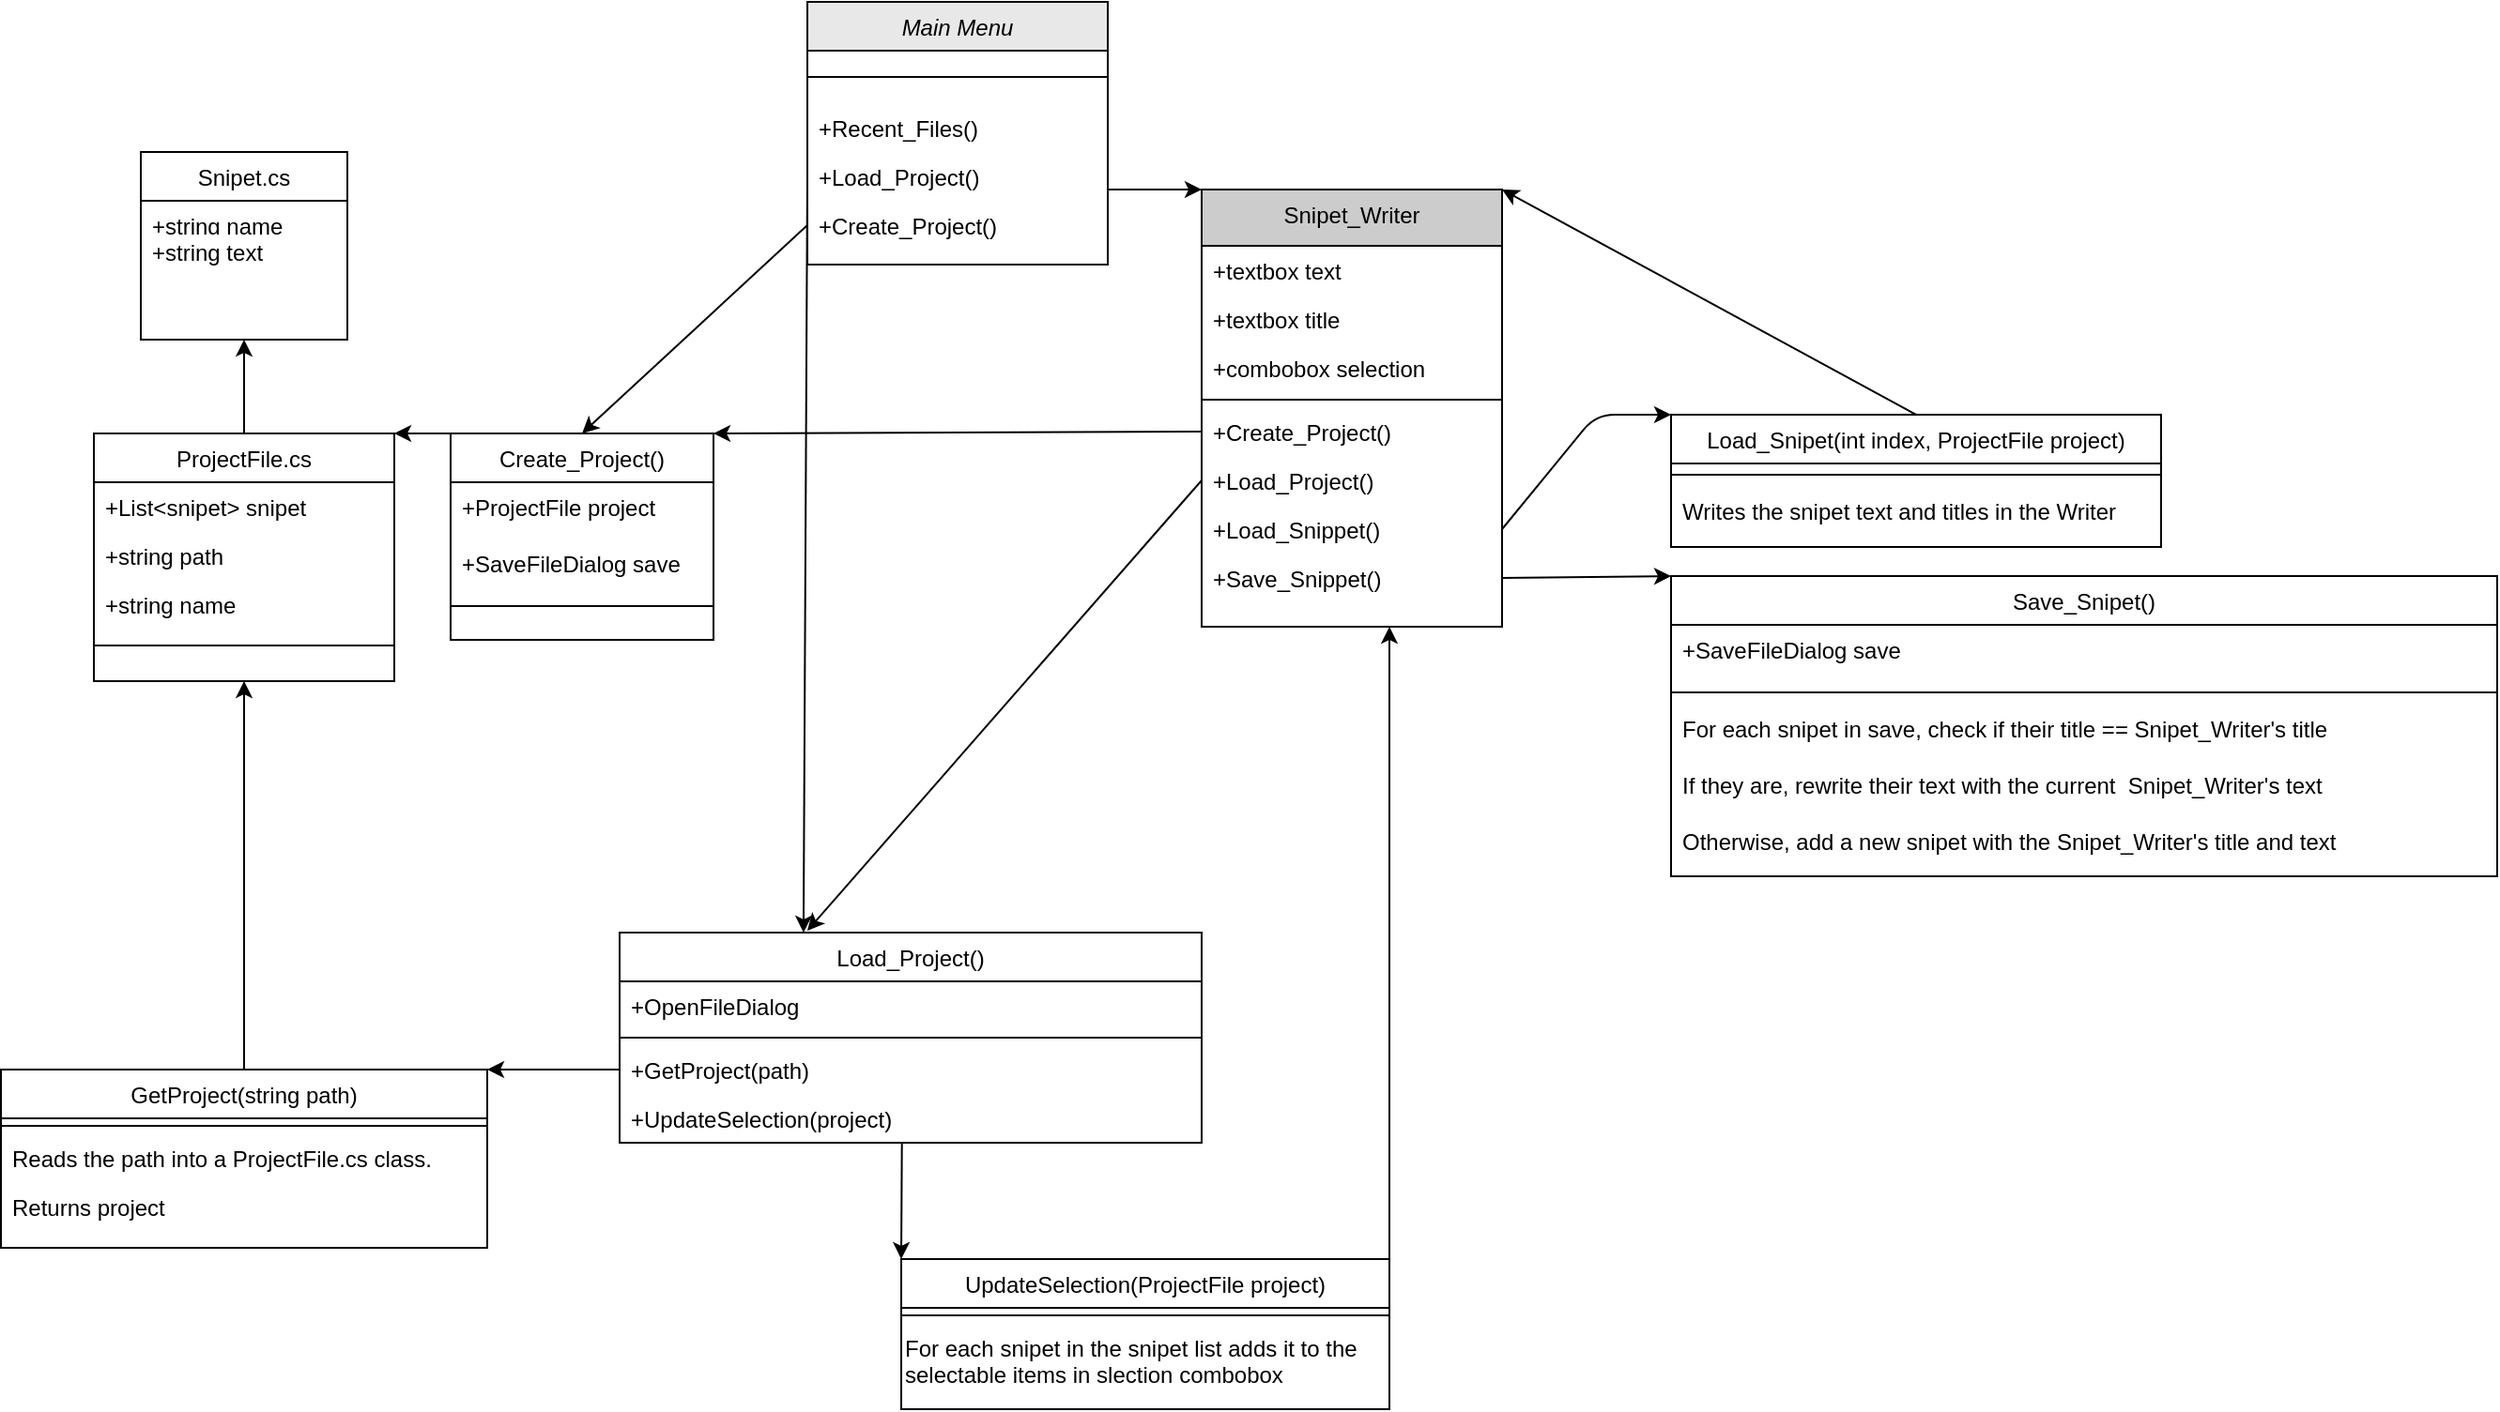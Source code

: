 <mxfile version="13.7.1" type="device"><diagram id="C5RBs43oDa-KdzZeNtuy" name="Page-1"><mxGraphModel dx="2992" dy="931" grid="1" gridSize="10" guides="1" tooltips="1" connect="1" arrows="1" fold="1" page="1" pageScale="1" pageWidth="827" pageHeight="1169" math="0" shadow="0"><root><mxCell id="WIyWlLk6GJQsqaUBKTNV-0"/><mxCell id="WIyWlLk6GJQsqaUBKTNV-1" parent="WIyWlLk6GJQsqaUBKTNV-0"/><mxCell id="Cfbpxn_rySdLisk2RQPL-44" value="" style="endArrow=classic;html=1;entryX=0.5;entryY=1;entryDx=0;entryDy=0;" edge="1" parent="WIyWlLk6GJQsqaUBKTNV-1" source="Cfbpxn_rySdLisk2RQPL-17" target="Cfbpxn_rySdLisk2RQPL-8"><mxGeometry width="50" height="50" relative="1" as="geometry"><mxPoint x="209" y="469" as="sourcePoint"/><mxPoint x="266" y="502" as="targetPoint"/></mxGeometry></mxCell><mxCell id="Cfbpxn_rySdLisk2RQPL-45" value="" style="endArrow=classic;html=1;entryX=1;entryY=0;entryDx=0;entryDy=0;exitX=0;exitY=0.5;exitDx=0;exitDy=0;" edge="1" parent="WIyWlLk6GJQsqaUBKTNV-1" source="zkfFHV4jXpPFQw0GAbJ--8" target="Cfbpxn_rySdLisk2RQPL-48"><mxGeometry width="50" height="50" relative="1" as="geometry"><mxPoint x="60" y="480" as="sourcePoint"/><mxPoint x="330" y="590" as="targetPoint"/></mxGeometry></mxCell><mxCell id="Cfbpxn_rySdLisk2RQPL-56" value="" style="endArrow=classic;html=1;exitX=0;exitY=0.5;exitDx=0;exitDy=0;entryX=0.316;entryY=0;entryDx=0;entryDy=0;entryPerimeter=0;" edge="1" parent="WIyWlLk6GJQsqaUBKTNV-1" source="zkfFHV4jXpPFQw0GAbJ--1" target="zkfFHV4jXpPFQw0GAbJ--6"><mxGeometry width="50" height="50" relative="1" as="geometry"><mxPoint x="160" y="340" as="sourcePoint"/><mxPoint x="270" y="341" as="targetPoint"/></mxGeometry></mxCell><mxCell id="Cfbpxn_rySdLisk2RQPL-57" value="" style="endArrow=classic;html=1;exitX=0;exitY=0.5;exitDx=0;exitDy=0;" edge="1" parent="WIyWlLk6GJQsqaUBKTNV-1" source="Cfbpxn_rySdLisk2RQPL-39"><mxGeometry width="50" height="50" relative="1" as="geometry"><mxPoint x="220" y="213" as="sourcePoint"/><mxPoint x="150" y="515" as="targetPoint"/></mxGeometry></mxCell><mxCell id="Cfbpxn_rySdLisk2RQPL-58" value="" style="endArrow=classic;html=1;entryX=0.5;entryY=1;entryDx=0;entryDy=0;" edge="1" parent="WIyWlLk6GJQsqaUBKTNV-1" source="Cfbpxn_rySdLisk2RQPL-48" target="Cfbpxn_rySdLisk2RQPL-17"><mxGeometry width="50" height="50" relative="1" as="geometry"><mxPoint x="29" y="586" as="sourcePoint"/><mxPoint x="-130" y="470" as="targetPoint"/></mxGeometry></mxCell><mxCell id="Cfbpxn_rySdLisk2RQPL-69" value="" style="endArrow=classic;html=1;entryX=1;entryY=0;entryDx=0;entryDy=0;exitX=0.5;exitY=0;exitDx=0;exitDy=0;" edge="1" parent="WIyWlLk6GJQsqaUBKTNV-1" source="Cfbpxn_rySdLisk2RQPL-25" target="Cfbpxn_rySdLisk2RQPL-30"><mxGeometry width="50" height="50" relative="1" as="geometry"><mxPoint x="1020" y="277" as="sourcePoint"/><mxPoint x="680" y="643" as="targetPoint"/></mxGeometry></mxCell><mxCell id="Cfbpxn_rySdLisk2RQPL-70" value="" style="endArrow=classic;html=1;entryX=0;entryY=0;entryDx=0;entryDy=0;exitX=1;exitY=0.5;exitDx=0;exitDy=0;" edge="1" parent="WIyWlLk6GJQsqaUBKTNV-1" source="Cfbpxn_rySdLisk2RQPL-40" target="Cfbpxn_rySdLisk2RQPL-25"><mxGeometry width="50" height="50" relative="1" as="geometry"><mxPoint x="520" y="240" as="sourcePoint"/><mxPoint x="691" y="280" as="targetPoint"/><Array as="points"><mxPoint x="570" y="240"/></Array></mxGeometry></mxCell><mxCell id="Cfbpxn_rySdLisk2RQPL-72" value="" style="endArrow=classic;html=1;entryX=0;entryY=0;entryDx=0;entryDy=0;exitX=0.485;exitY=1.009;exitDx=0;exitDy=0;exitPerimeter=0;" edge="1" parent="WIyWlLk6GJQsqaUBKTNV-1" source="Cfbpxn_rySdLisk2RQPL-71" target="Cfbpxn_rySdLisk2RQPL-73"><mxGeometry width="50" height="50" relative="1" as="geometry"><mxPoint x="241" y="600" as="sourcePoint"/><mxPoint x="330" y="760" as="targetPoint"/></mxGeometry></mxCell><mxCell id="Cfbpxn_rySdLisk2RQPL-79" value="" style="endArrow=classic;html=1;exitX=1;exitY=0;exitDx=0;exitDy=0;" edge="1" parent="WIyWlLk6GJQsqaUBKTNV-1" source="Cfbpxn_rySdLisk2RQPL-73"><mxGeometry width="50" height="50" relative="1" as="geometry"><mxPoint x="460" y="596" as="sourcePoint"/><mxPoint x="460" y="353" as="targetPoint"/><Array as="points"><mxPoint x="460" y="353"/></Array></mxGeometry></mxCell><mxCell id="Cfbpxn_rySdLisk2RQPL-93" value="" style="endArrow=classic;html=1;exitX=1;exitY=0.5;exitDx=0;exitDy=0;entryX=0;entryY=0;entryDx=0;entryDy=0;" edge="1" parent="WIyWlLk6GJQsqaUBKTNV-1" source="Cfbpxn_rySdLisk2RQPL-41" target="Cfbpxn_rySdLisk2RQPL-85"><mxGeometry width="50" height="50" relative="1" as="geometry"><mxPoint x="530" y="290" as="sourcePoint"/><mxPoint x="579" y="290" as="targetPoint"/></mxGeometry></mxCell><mxCell id="Cfbpxn_rySdLisk2RQPL-100" value="" style="endArrow=classic;html=1;entryX=0;entryY=0;entryDx=0;entryDy=0;" edge="1" parent="WIyWlLk6GJQsqaUBKTNV-1" target="Cfbpxn_rySdLisk2RQPL-30"><mxGeometry width="50" height="50" relative="1" as="geometry"><mxPoint x="310" y="120" as="sourcePoint"/><mxPoint x="360" y="87" as="targetPoint"/></mxGeometry></mxCell><mxCell id="Cfbpxn_rySdLisk2RQPL-102" value="" style="endArrow=classic;html=1;entryX=0.5;entryY=0;entryDx=0;entryDy=0;exitX=0;exitY=0.5;exitDx=0;exitDy=0;" edge="1" parent="WIyWlLk6GJQsqaUBKTNV-1" source="Cfbpxn_rySdLisk2RQPL-16" target="Cfbpxn_rySdLisk2RQPL-94"><mxGeometry width="50" height="50" relative="1" as="geometry"><mxPoint x="210" y="120" as="sourcePoint"/><mxPoint x="290" y="-6" as="targetPoint"/></mxGeometry></mxCell><mxCell id="Cfbpxn_rySdLisk2RQPL-104" value="" style="endArrow=classic;html=1;exitX=0;exitY=0;exitDx=0;exitDy=0;" edge="1" parent="WIyWlLk6GJQsqaUBKTNV-1" source="Cfbpxn_rySdLisk2RQPL-94"><mxGeometry width="50" height="50" relative="1" as="geometry"><mxPoint x="50" y="380" as="sourcePoint"/><mxPoint x="-70" y="250" as="targetPoint"/></mxGeometry></mxCell><mxCell id="zkfFHV4jXpPFQw0GAbJ--0" value="Main Menu" style="swimlane;fontStyle=2;align=center;verticalAlign=top;childLayout=stackLayout;horizontal=1;startSize=26;horizontalStack=0;resizeParent=1;resizeLast=0;collapsible=1;marginBottom=0;rounded=0;shadow=0;strokeWidth=1;fillColor=#E8E8E8;" parent="WIyWlLk6GJQsqaUBKTNV-1" vertex="1"><mxGeometry x="150" y="20" width="160" height="140" as="geometry"><mxRectangle x="230" y="140" width="160" height="26" as="alternateBounds"/></mxGeometry></mxCell><mxCell id="zkfFHV4jXpPFQw0GAbJ--4" value="" style="line;html=1;strokeWidth=1;align=left;verticalAlign=middle;spacingTop=-1;spacingLeft=3;spacingRight=3;rotatable=0;labelPosition=right;points=[];portConstraint=eastwest;" parent="zkfFHV4jXpPFQw0GAbJ--0" vertex="1"><mxGeometry y="26" width="160" height="28" as="geometry"/></mxCell><mxCell id="zkfFHV4jXpPFQw0GAbJ--3" value="+Recent_Files()" style="text;align=left;verticalAlign=top;spacingLeft=4;spacingRight=4;overflow=hidden;rotatable=0;points=[[0,0.5],[1,0.5]];portConstraint=eastwest;rounded=0;shadow=0;html=0;" parent="zkfFHV4jXpPFQw0GAbJ--0" vertex="1"><mxGeometry y="54" width="160" height="26" as="geometry"/></mxCell><mxCell id="zkfFHV4jXpPFQw0GAbJ--1" value="+Load_Project()" style="text;align=left;verticalAlign=top;spacingLeft=4;spacingRight=4;overflow=hidden;rotatable=0;points=[[0,0.5],[1,0.5]];portConstraint=eastwest;" parent="zkfFHV4jXpPFQw0GAbJ--0" vertex="1"><mxGeometry y="80" width="160" height="26" as="geometry"/></mxCell><mxCell id="Cfbpxn_rySdLisk2RQPL-16" value="+Create_Project()" style="text;align=left;verticalAlign=top;spacingLeft=4;spacingRight=4;overflow=hidden;rotatable=0;points=[[0,0.5],[1,0.5]];portConstraint=eastwest;rounded=0;shadow=0;html=0;" vertex="1" parent="zkfFHV4jXpPFQw0GAbJ--0"><mxGeometry y="106" width="160" height="26" as="geometry"/></mxCell><mxCell id="zkfFHV4jXpPFQw0GAbJ--6" value="Load_Project()" style="swimlane;fontStyle=0;align=center;verticalAlign=top;childLayout=stackLayout;horizontal=1;startSize=26;horizontalStack=0;resizeParent=1;resizeLast=0;collapsible=1;marginBottom=0;rounded=0;shadow=0;strokeWidth=1;" parent="WIyWlLk6GJQsqaUBKTNV-1" vertex="1"><mxGeometry x="50" y="516" width="310" height="112" as="geometry"><mxRectangle x="130" y="380" width="160" height="26" as="alternateBounds"/></mxGeometry></mxCell><mxCell id="zkfFHV4jXpPFQw0GAbJ--7" value="+OpenFileDialog" style="text;align=left;verticalAlign=top;spacingLeft=4;spacingRight=4;overflow=hidden;rotatable=0;points=[[0,0.5],[1,0.5]];portConstraint=eastwest;" parent="zkfFHV4jXpPFQw0GAbJ--6" vertex="1"><mxGeometry y="26" width="310" height="26" as="geometry"/></mxCell><mxCell id="zkfFHV4jXpPFQw0GAbJ--9" value="" style="line;html=1;strokeWidth=1;align=left;verticalAlign=middle;spacingTop=-1;spacingLeft=3;spacingRight=3;rotatable=0;labelPosition=right;points=[];portConstraint=eastwest;" parent="zkfFHV4jXpPFQw0GAbJ--6" vertex="1"><mxGeometry y="52" width="310" height="8" as="geometry"/></mxCell><mxCell id="zkfFHV4jXpPFQw0GAbJ--8" value="+GetProject(path)" style="text;align=left;verticalAlign=top;spacingLeft=4;spacingRight=4;overflow=hidden;rotatable=0;points=[[0,0.5],[1,0.5]];portConstraint=eastwest;rounded=0;shadow=0;html=0;" parent="zkfFHV4jXpPFQw0GAbJ--6" vertex="1"><mxGeometry y="60" width="310" height="26" as="geometry"/></mxCell><mxCell id="Cfbpxn_rySdLisk2RQPL-71" value="+UpdateSelection(project)" style="text;align=left;verticalAlign=top;spacingLeft=4;spacingRight=4;overflow=hidden;rotatable=0;points=[[0,0.5],[1,0.5]];portConstraint=eastwest;rounded=0;shadow=0;html=0;" vertex="1" parent="zkfFHV4jXpPFQw0GAbJ--6"><mxGeometry y="86" width="310" height="26" as="geometry"/></mxCell><mxCell id="Cfbpxn_rySdLisk2RQPL-106" value="" style="endArrow=classic;html=1;exitX=0;exitY=0.5;exitDx=0;exitDy=0;entryX=1;entryY=0;entryDx=0;entryDy=0;" edge="1" parent="WIyWlLk6GJQsqaUBKTNV-1" source="Cfbpxn_rySdLisk2RQPL-38" target="Cfbpxn_rySdLisk2RQPL-94"><mxGeometry width="50" height="50" relative="1" as="geometry"><mxPoint x="220" y="170" as="sourcePoint"/><mxPoint x="110" y="185" as="targetPoint"/></mxGeometry></mxCell><mxCell id="Cfbpxn_rySdLisk2RQPL-25" value="Load_Snipet(int index, ProjectFile project)" style="swimlane;fontStyle=0;align=center;verticalAlign=top;childLayout=stackLayout;horizontal=1;startSize=26;horizontalStack=0;resizeParent=1;resizeLast=0;collapsible=1;marginBottom=0;rounded=0;shadow=0;strokeWidth=1;" vertex="1" parent="WIyWlLk6GJQsqaUBKTNV-1"><mxGeometry x="610" y="240" width="261" height="70.5" as="geometry"><mxRectangle x="130" y="380" width="160" height="26" as="alternateBounds"/></mxGeometry></mxCell><mxCell id="Cfbpxn_rySdLisk2RQPL-29" value="" style="line;html=1;strokeWidth=1;align=left;verticalAlign=middle;spacingTop=-1;spacingLeft=3;spacingRight=3;rotatable=0;labelPosition=right;points=[];portConstraint=eastwest;" vertex="1" parent="Cfbpxn_rySdLisk2RQPL-25"><mxGeometry y="26" width="261" height="12" as="geometry"/></mxCell><mxCell id="Cfbpxn_rySdLisk2RQPL-67" value="Writes the snipet text and titles in the Writer" style="text;align=left;verticalAlign=top;spacingLeft=4;spacingRight=4;overflow=hidden;rotatable=0;points=[[0,0.5],[1,0.5]];portConstraint=eastwest;rounded=0;shadow=0;html=0;" vertex="1" parent="Cfbpxn_rySdLisk2RQPL-25"><mxGeometry y="38" width="261" height="30" as="geometry"/></mxCell><mxCell id="Cfbpxn_rySdLisk2RQPL-85" value="Save_Snipet()" style="swimlane;fontStyle=0;align=center;verticalAlign=top;childLayout=stackLayout;horizontal=1;startSize=26;horizontalStack=0;resizeParent=1;resizeLast=0;collapsible=1;marginBottom=0;rounded=0;shadow=0;strokeWidth=1;" vertex="1" parent="WIyWlLk6GJQsqaUBKTNV-1"><mxGeometry x="610" y="326" width="440" height="160" as="geometry"><mxRectangle x="130" y="380" width="160" height="26" as="alternateBounds"/></mxGeometry></mxCell><mxCell id="Cfbpxn_rySdLisk2RQPL-88" value="+SaveFileDialog save" style="text;align=left;verticalAlign=top;spacingLeft=4;spacingRight=4;overflow=hidden;rotatable=0;points=[[0,0.5],[1,0.5]];portConstraint=eastwest;rounded=0;shadow=0;html=0;" vertex="1" parent="Cfbpxn_rySdLisk2RQPL-85"><mxGeometry y="26" width="440" height="30" as="geometry"/></mxCell><mxCell id="Cfbpxn_rySdLisk2RQPL-86" value="" style="line;html=1;strokeWidth=1;align=left;verticalAlign=middle;spacingTop=-1;spacingLeft=3;spacingRight=3;rotatable=0;labelPosition=right;points=[];portConstraint=eastwest;" vertex="1" parent="Cfbpxn_rySdLisk2RQPL-85"><mxGeometry y="56" width="440" height="12" as="geometry"/></mxCell><mxCell id="Cfbpxn_rySdLisk2RQPL-90" value="For each snipet in save, check if their title == Snipet_Writer's title" style="text;align=left;verticalAlign=top;spacingLeft=4;spacingRight=4;overflow=hidden;rotatable=0;points=[[0,0.5],[1,0.5]];portConstraint=eastwest;rounded=0;shadow=0;html=0;" vertex="1" parent="Cfbpxn_rySdLisk2RQPL-85"><mxGeometry y="68" width="440" height="30" as="geometry"/></mxCell><mxCell id="Cfbpxn_rySdLisk2RQPL-91" value="If they are, rewrite their text with the current  Snipet_Writer's text" style="text;align=left;verticalAlign=top;spacingLeft=4;spacingRight=4;overflow=hidden;rotatable=0;points=[[0,0.5],[1,0.5]];portConstraint=eastwest;rounded=0;shadow=0;html=0;" vertex="1" parent="Cfbpxn_rySdLisk2RQPL-85"><mxGeometry y="98" width="440" height="30" as="geometry"/></mxCell><mxCell id="Cfbpxn_rySdLisk2RQPL-92" value="Otherwise, add a new snipet with the Snipet_Writer's title and text " style="text;align=left;verticalAlign=top;spacingLeft=4;spacingRight=4;overflow=hidden;rotatable=0;points=[[0,0.5],[1,0.5]];portConstraint=eastwest;rounded=0;shadow=0;html=0;" vertex="1" parent="Cfbpxn_rySdLisk2RQPL-85"><mxGeometry y="128" width="440" height="30" as="geometry"/></mxCell><mxCell id="Cfbpxn_rySdLisk2RQPL-30" value="Snipet_Writer" style="swimlane;fontStyle=0;align=center;verticalAlign=top;childLayout=stackLayout;horizontal=1;startSize=30;horizontalStack=0;resizeParent=1;resizeLast=0;collapsible=1;marginBottom=0;rounded=0;shadow=0;strokeWidth=1;fillColor=#CCCCCC;" vertex="1" parent="WIyWlLk6GJQsqaUBKTNV-1"><mxGeometry x="360" y="120" width="160" height="233" as="geometry"><mxRectangle x="550" y="140" width="160" height="26" as="alternateBounds"/></mxGeometry></mxCell><mxCell id="Cfbpxn_rySdLisk2RQPL-42" value="+textbox text" style="text;align=left;verticalAlign=top;spacingLeft=4;spacingRight=4;overflow=hidden;rotatable=0;points=[[0,0.5],[1,0.5]];portConstraint=eastwest;rounded=0;shadow=0;html=0;" vertex="1" parent="Cfbpxn_rySdLisk2RQPL-30"><mxGeometry y="30" width="160" height="26" as="geometry"/></mxCell><mxCell id="Cfbpxn_rySdLisk2RQPL-43" value="+textbox title" style="text;align=left;verticalAlign=top;spacingLeft=4;spacingRight=4;overflow=hidden;rotatable=0;points=[[0,0.5],[1,0.5]];portConstraint=eastwest;rounded=0;shadow=0;html=0;" vertex="1" parent="Cfbpxn_rySdLisk2RQPL-30"><mxGeometry y="56" width="160" height="26" as="geometry"/></mxCell><mxCell id="Cfbpxn_rySdLisk2RQPL-82" value="+combobox selection" style="text;align=left;verticalAlign=top;spacingLeft=4;spacingRight=4;overflow=hidden;rotatable=0;points=[[0,0.5],[1,0.5]];portConstraint=eastwest;rounded=0;shadow=0;html=0;" vertex="1" parent="Cfbpxn_rySdLisk2RQPL-30"><mxGeometry y="82" width="160" height="26" as="geometry"/></mxCell><mxCell id="Cfbpxn_rySdLisk2RQPL-35" value="" style="line;html=1;strokeWidth=1;align=left;verticalAlign=middle;spacingTop=-1;spacingLeft=3;spacingRight=3;rotatable=0;labelPosition=right;points=[];portConstraint=eastwest;" vertex="1" parent="Cfbpxn_rySdLisk2RQPL-30"><mxGeometry y="108" width="160" height="8" as="geometry"/></mxCell><mxCell id="Cfbpxn_rySdLisk2RQPL-38" value="+Create_Project()" style="text;align=left;verticalAlign=top;spacingLeft=4;spacingRight=4;overflow=hidden;rotatable=0;points=[[0,0.5],[1,0.5]];portConstraint=eastwest;rounded=0;shadow=0;html=0;" vertex="1" parent="Cfbpxn_rySdLisk2RQPL-30"><mxGeometry y="116" width="160" height="26" as="geometry"/></mxCell><mxCell id="Cfbpxn_rySdLisk2RQPL-39" value="+Load_Project()" style="text;align=left;verticalAlign=top;spacingLeft=4;spacingRight=4;overflow=hidden;rotatable=0;points=[[0,0.5],[1,0.5]];portConstraint=eastwest;rounded=0;shadow=0;html=0;" vertex="1" parent="Cfbpxn_rySdLisk2RQPL-30"><mxGeometry y="142" width="160" height="26" as="geometry"/></mxCell><mxCell id="Cfbpxn_rySdLisk2RQPL-40" value="+Load_Snippet()" style="text;align=left;verticalAlign=top;spacingLeft=4;spacingRight=4;overflow=hidden;rotatable=0;points=[[0,0.5],[1,0.5]];portConstraint=eastwest;rounded=0;shadow=0;html=0;" vertex="1" parent="Cfbpxn_rySdLisk2RQPL-30"><mxGeometry y="168" width="160" height="26" as="geometry"/></mxCell><mxCell id="Cfbpxn_rySdLisk2RQPL-41" value="+Save_Snippet()" style="text;align=left;verticalAlign=top;spacingLeft=4;spacingRight=4;overflow=hidden;rotatable=0;points=[[0,0.5],[1,0.5]];portConstraint=eastwest;rounded=0;shadow=0;html=0;" vertex="1" parent="Cfbpxn_rySdLisk2RQPL-30"><mxGeometry y="194" width="160" height="26" as="geometry"/></mxCell><mxCell id="Cfbpxn_rySdLisk2RQPL-17" value="ProjectFile.cs" style="swimlane;fontStyle=0;align=center;verticalAlign=top;childLayout=stackLayout;horizontal=1;startSize=26;horizontalStack=0;resizeParent=1;resizeLast=0;collapsible=1;marginBottom=0;rounded=0;shadow=0;strokeWidth=1;" vertex="1" parent="WIyWlLk6GJQsqaUBKTNV-1"><mxGeometry x="-230" y="250" width="160" height="132" as="geometry"><mxRectangle x="130" y="380" width="160" height="26" as="alternateBounds"/></mxGeometry></mxCell><mxCell id="Cfbpxn_rySdLisk2RQPL-19" value="+List&lt;snipet&gt; snipet" style="text;align=left;verticalAlign=top;spacingLeft=4;spacingRight=4;overflow=hidden;rotatable=0;points=[[0,0.5],[1,0.5]];portConstraint=eastwest;" vertex="1" parent="Cfbpxn_rySdLisk2RQPL-17"><mxGeometry y="26" width="160" height="26" as="geometry"/></mxCell><mxCell id="Cfbpxn_rySdLisk2RQPL-20" value="+string path" style="text;align=left;verticalAlign=top;spacingLeft=4;spacingRight=4;overflow=hidden;rotatable=0;points=[[0,0.5],[1,0.5]];portConstraint=eastwest;rounded=0;shadow=0;html=0;" vertex="1" parent="Cfbpxn_rySdLisk2RQPL-17"><mxGeometry y="52" width="160" height="26" as="geometry"/></mxCell><mxCell id="Cfbpxn_rySdLisk2RQPL-47" value="+string name" style="text;align=left;verticalAlign=top;spacingLeft=4;spacingRight=4;overflow=hidden;rotatable=0;points=[[0,0.5],[1,0.5]];portConstraint=eastwest;rounded=0;shadow=0;html=0;" vertex="1" parent="Cfbpxn_rySdLisk2RQPL-17"><mxGeometry y="78" width="160" height="26" as="geometry"/></mxCell><mxCell id="Cfbpxn_rySdLisk2RQPL-18" value="" style="line;html=1;strokeWidth=1;align=left;verticalAlign=middle;spacingTop=-1;spacingLeft=3;spacingRight=3;rotatable=0;labelPosition=right;points=[];portConstraint=eastwest;" vertex="1" parent="Cfbpxn_rySdLisk2RQPL-17"><mxGeometry y="104" width="160" height="18" as="geometry"/></mxCell><mxCell id="Cfbpxn_rySdLisk2RQPL-8" value="Snipet.cs" style="swimlane;fontStyle=0;align=center;verticalAlign=top;childLayout=stackLayout;horizontal=1;startSize=26;horizontalStack=0;resizeParent=1;resizeLast=0;collapsible=1;marginBottom=0;rounded=0;shadow=0;strokeWidth=1;" vertex="1" parent="WIyWlLk6GJQsqaUBKTNV-1"><mxGeometry x="-205" y="100" width="110" height="100" as="geometry"><mxRectangle x="130" y="380" width="160" height="26" as="alternateBounds"/></mxGeometry></mxCell><mxCell id="Cfbpxn_rySdLisk2RQPL-10" value="+string name" style="text;align=left;verticalAlign=top;spacingLeft=4;spacingRight=4;overflow=hidden;rotatable=0;points=[[0,0.5],[1,0.5]];portConstraint=eastwest;rounded=0;shadow=0;html=0;" vertex="1" parent="Cfbpxn_rySdLisk2RQPL-8"><mxGeometry y="26" width="110" height="14" as="geometry"/></mxCell><mxCell id="Cfbpxn_rySdLisk2RQPL-9" value="+string text" style="text;align=left;verticalAlign=top;spacingLeft=4;spacingRight=4;overflow=hidden;rotatable=0;points=[[0,0.5],[1,0.5]];portConstraint=eastwest;" vertex="1" parent="Cfbpxn_rySdLisk2RQPL-8"><mxGeometry y="40" width="110" height="18" as="geometry"/></mxCell><mxCell id="Cfbpxn_rySdLisk2RQPL-94" value="Create_Project()" style="swimlane;fontStyle=0;align=center;verticalAlign=top;childLayout=stackLayout;horizontal=1;startSize=26;horizontalStack=0;resizeParent=1;resizeLast=0;collapsible=1;marginBottom=0;rounded=0;shadow=0;strokeWidth=1;" vertex="1" parent="WIyWlLk6GJQsqaUBKTNV-1"><mxGeometry x="-40" y="250" width="140" height="110" as="geometry"><mxRectangle x="130" y="380" width="160" height="26" as="alternateBounds"/></mxGeometry></mxCell><mxCell id="Cfbpxn_rySdLisk2RQPL-95" value="+ProjectFile project" style="text;align=left;verticalAlign=top;spacingLeft=4;spacingRight=4;overflow=hidden;rotatable=0;points=[[0,0.5],[1,0.5]];portConstraint=eastwest;rounded=0;shadow=0;html=0;" vertex="1" parent="Cfbpxn_rySdLisk2RQPL-94"><mxGeometry y="26" width="140" height="30" as="geometry"/></mxCell><mxCell id="Cfbpxn_rySdLisk2RQPL-101" value="+SaveFileDialog save" style="text;align=left;verticalAlign=top;spacingLeft=4;spacingRight=4;overflow=hidden;rotatable=0;points=[[0,0.5],[1,0.5]];portConstraint=eastwest;rounded=0;shadow=0;html=0;" vertex="1" parent="Cfbpxn_rySdLisk2RQPL-94"><mxGeometry y="56" width="140" height="30" as="geometry"/></mxCell><mxCell id="Cfbpxn_rySdLisk2RQPL-96" value="" style="line;html=1;strokeWidth=1;align=left;verticalAlign=middle;spacingTop=-1;spacingLeft=3;spacingRight=3;rotatable=0;labelPosition=right;points=[];portConstraint=eastwest;" vertex="1" parent="Cfbpxn_rySdLisk2RQPL-94"><mxGeometry y="86" width="140" height="12" as="geometry"/></mxCell><mxCell id="Cfbpxn_rySdLisk2RQPL-73" value="UpdateSelection(ProjectFile project)" style="swimlane;fontStyle=0;align=center;verticalAlign=top;childLayout=stackLayout;horizontal=1;startSize=26;horizontalStack=0;resizeParent=1;resizeLast=0;collapsible=1;marginBottom=0;rounded=0;shadow=0;strokeWidth=1;" vertex="1" parent="WIyWlLk6GJQsqaUBKTNV-1"><mxGeometry x="200" y="690" width="260" height="80" as="geometry"><mxRectangle x="130" y="380" width="160" height="26" as="alternateBounds"/></mxGeometry></mxCell><mxCell id="Cfbpxn_rySdLisk2RQPL-74" value="" style="line;html=1;strokeWidth=1;align=left;verticalAlign=middle;spacingTop=-1;spacingLeft=3;spacingRight=3;rotatable=0;labelPosition=right;points=[];portConstraint=eastwest;" vertex="1" parent="Cfbpxn_rySdLisk2RQPL-73"><mxGeometry y="26" width="260" height="8" as="geometry"/></mxCell><mxCell id="Cfbpxn_rySdLisk2RQPL-78" value="For each snipet in the snipet list adds it to the selectable items in slection combobox" style="text;whiteSpace=wrap;html=1;" vertex="1" parent="Cfbpxn_rySdLisk2RQPL-73"><mxGeometry y="34" width="260" height="30" as="geometry"/></mxCell><mxCell id="Cfbpxn_rySdLisk2RQPL-48" value="GetProject(string path)" style="swimlane;fontStyle=0;align=center;verticalAlign=top;childLayout=stackLayout;horizontal=1;startSize=26;horizontalStack=0;resizeParent=1;resizeLast=0;collapsible=1;marginBottom=0;rounded=0;shadow=0;strokeWidth=1;" vertex="1" parent="WIyWlLk6GJQsqaUBKTNV-1"><mxGeometry x="-279.5" y="589" width="259" height="95" as="geometry"><mxRectangle x="130" y="380" width="160" height="26" as="alternateBounds"/></mxGeometry></mxCell><mxCell id="Cfbpxn_rySdLisk2RQPL-49" value="" style="line;html=1;strokeWidth=1;align=left;verticalAlign=middle;spacingTop=-1;spacingLeft=3;spacingRight=3;rotatable=0;labelPosition=right;points=[];portConstraint=eastwest;" vertex="1" parent="Cfbpxn_rySdLisk2RQPL-48"><mxGeometry y="26" width="259" height="8" as="geometry"/></mxCell><mxCell id="Cfbpxn_rySdLisk2RQPL-50" value="Reads the path into a ProjectFile.cs class." style="text;align=left;verticalAlign=top;spacingLeft=4;spacingRight=4;overflow=hidden;rotatable=0;points=[[0,0.5],[1,0.5]];portConstraint=eastwest;" vertex="1" parent="Cfbpxn_rySdLisk2RQPL-48"><mxGeometry y="34" width="259" height="26" as="geometry"/></mxCell><mxCell id="Cfbpxn_rySdLisk2RQPL-51" value="Returns project" style="text;align=left;verticalAlign=top;spacingLeft=4;spacingRight=4;overflow=hidden;rotatable=0;points=[[0,0.5],[1,0.5]];portConstraint=eastwest;rounded=0;shadow=0;html=0;" vertex="1" parent="Cfbpxn_rySdLisk2RQPL-48"><mxGeometry y="60" width="259" height="26" as="geometry"/></mxCell></root></mxGraphModel></diagram></mxfile>